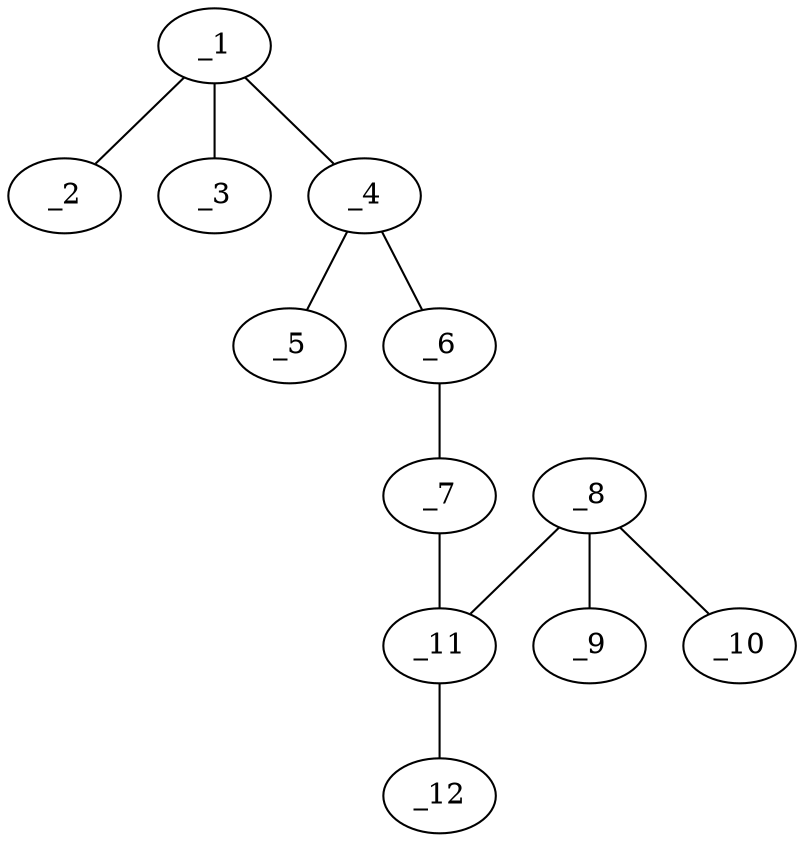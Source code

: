 graph molid622696 {
	_1	 [charge=0,
		chem=4,
		symbol="N  ",
		x="7.1962",
		y="0.25"];
	_2	 [charge=0,
		chem=1,
		symbol="C  ",
		x="8.0622",
		y="-0.25"];
	_1 -- _2	 [valence=1];
	_3	 [charge=0,
		chem=1,
		symbol="C  ",
		x="7.1962",
		y="1.25"];
	_1 -- _3	 [valence=1];
	_4	 [charge=0,
		chem=1,
		symbol="C  ",
		x="6.3301",
		y="-0.25"];
	_1 -- _4	 [valence=1];
	_5	 [charge=0,
		chem=5,
		symbol="S  ",
		x="6.3301",
		y="-1.25"];
	_4 -- _5	 [valence=2];
	_6	 [charge=0,
		chem=5,
		symbol="S  ",
		x="5.4641",
		y="0.25"];
	_4 -- _6	 [valence=1];
	_7	 [charge=0,
		chem=5,
		symbol="S  ",
		x="4.5981",
		y="-0.25"];
	_6 -- _7	 [valence=1];
	_11	 [charge=0,
		chem=1,
		symbol="C  ",
		x="3.7321",
		y="0.25"];
	_7 -- _11	 [valence=1];
	_8	 [charge=0,
		chem=4,
		symbol="N  ",
		x="2.866",
		y="-0.25"];
	_9	 [charge=0,
		chem=1,
		symbol="C  ",
		x=2,
		y="0.25"];
	_8 -- _9	 [valence=1];
	_10	 [charge=0,
		chem=1,
		symbol="C  ",
		x="2.866",
		y="-1.25"];
	_8 -- _10	 [valence=1];
	_8 -- _11	 [valence=1];
	_12	 [charge=0,
		chem=5,
		symbol="S  ",
		x="3.7321",
		y="1.25"];
	_11 -- _12	 [valence=2];
}
